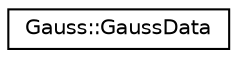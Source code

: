 digraph "Graphical Class Hierarchy"
{
 // LATEX_PDF_SIZE
  edge [fontname="Helvetica",fontsize="10",labelfontname="Helvetica",labelfontsize="10"];
  node [fontname="Helvetica",fontsize="10",shape=record];
  rankdir="LR";
  Node0 [label="Gauss::GaussData",height=0.2,width=0.4,color="black", fillcolor="white", style="filled",URL="$structGauss_1_1GaussData.html",tooltip=" "];
}
